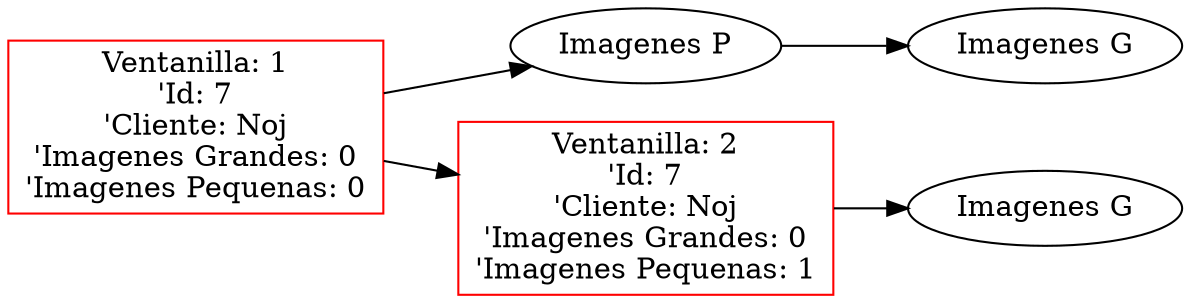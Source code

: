  digraph G {
 rankdir=LR;
 node0 [label="Ventanilla: 1\n'Id: 7\n'Cliente: Noj\n'Imagenes Grandes: 0\n'Imagenes Pequenas: 0", color="red", shape="rectangle"];
 element00 [label="Imagenes P", shape="ellipse"];
 node0 -> element00 [dir="forward"];
 element00 -> element01 [dir="forward"];
 element01 [label="Imagenes G", shape="ellipse"];
 node1 [label="Ventanilla: 2\n'Id: 7\n'Cliente: Noj\n'Imagenes Grandes: 0\n'Imagenes Pequenas: 1", color="red", shape="rectangle"];
 element10 [label="Imagenes G", shape="ellipse"];
 node1 -> element10 [dir="forward"];
 node0 -> node1 [dir="forward"];
 }
